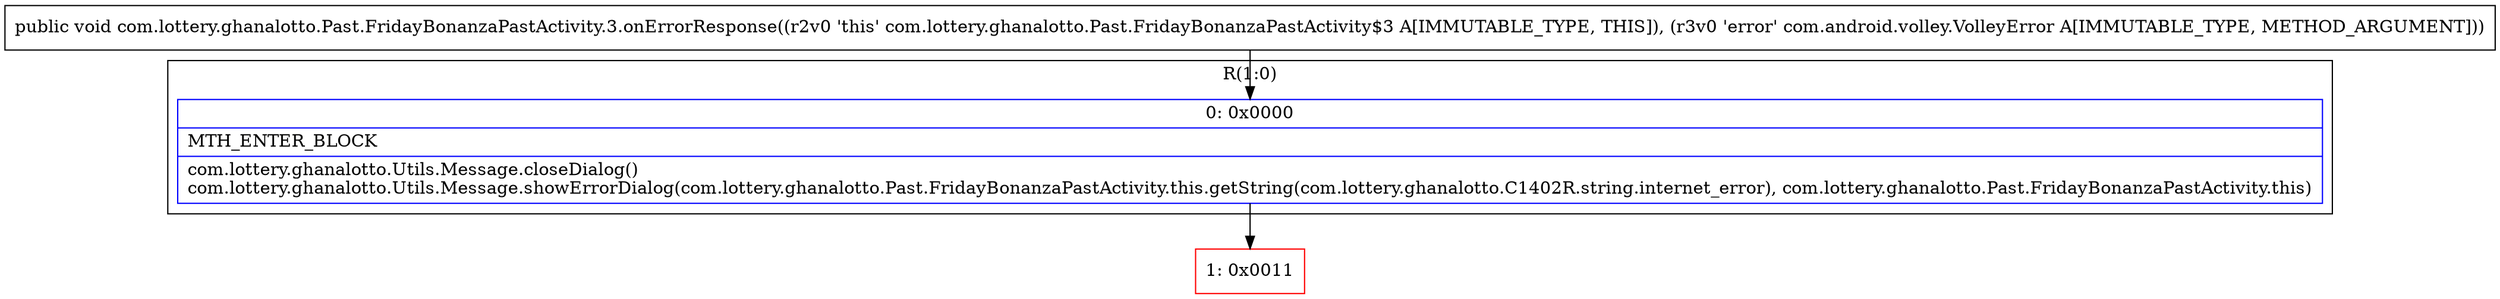 digraph "CFG forcom.lottery.ghanalotto.Past.FridayBonanzaPastActivity.3.onErrorResponse(Lcom\/android\/volley\/VolleyError;)V" {
subgraph cluster_Region_1605502533 {
label = "R(1:0)";
node [shape=record,color=blue];
Node_0 [shape=record,label="{0\:\ 0x0000|MTH_ENTER_BLOCK\l|com.lottery.ghanalotto.Utils.Message.closeDialog()\lcom.lottery.ghanalotto.Utils.Message.showErrorDialog(com.lottery.ghanalotto.Past.FridayBonanzaPastActivity.this.getString(com.lottery.ghanalotto.C1402R.string.internet_error), com.lottery.ghanalotto.Past.FridayBonanzaPastActivity.this)\l}"];
}
Node_1 [shape=record,color=red,label="{1\:\ 0x0011}"];
MethodNode[shape=record,label="{public void com.lottery.ghanalotto.Past.FridayBonanzaPastActivity.3.onErrorResponse((r2v0 'this' com.lottery.ghanalotto.Past.FridayBonanzaPastActivity$3 A[IMMUTABLE_TYPE, THIS]), (r3v0 'error' com.android.volley.VolleyError A[IMMUTABLE_TYPE, METHOD_ARGUMENT])) }"];
MethodNode -> Node_0;
Node_0 -> Node_1;
}


